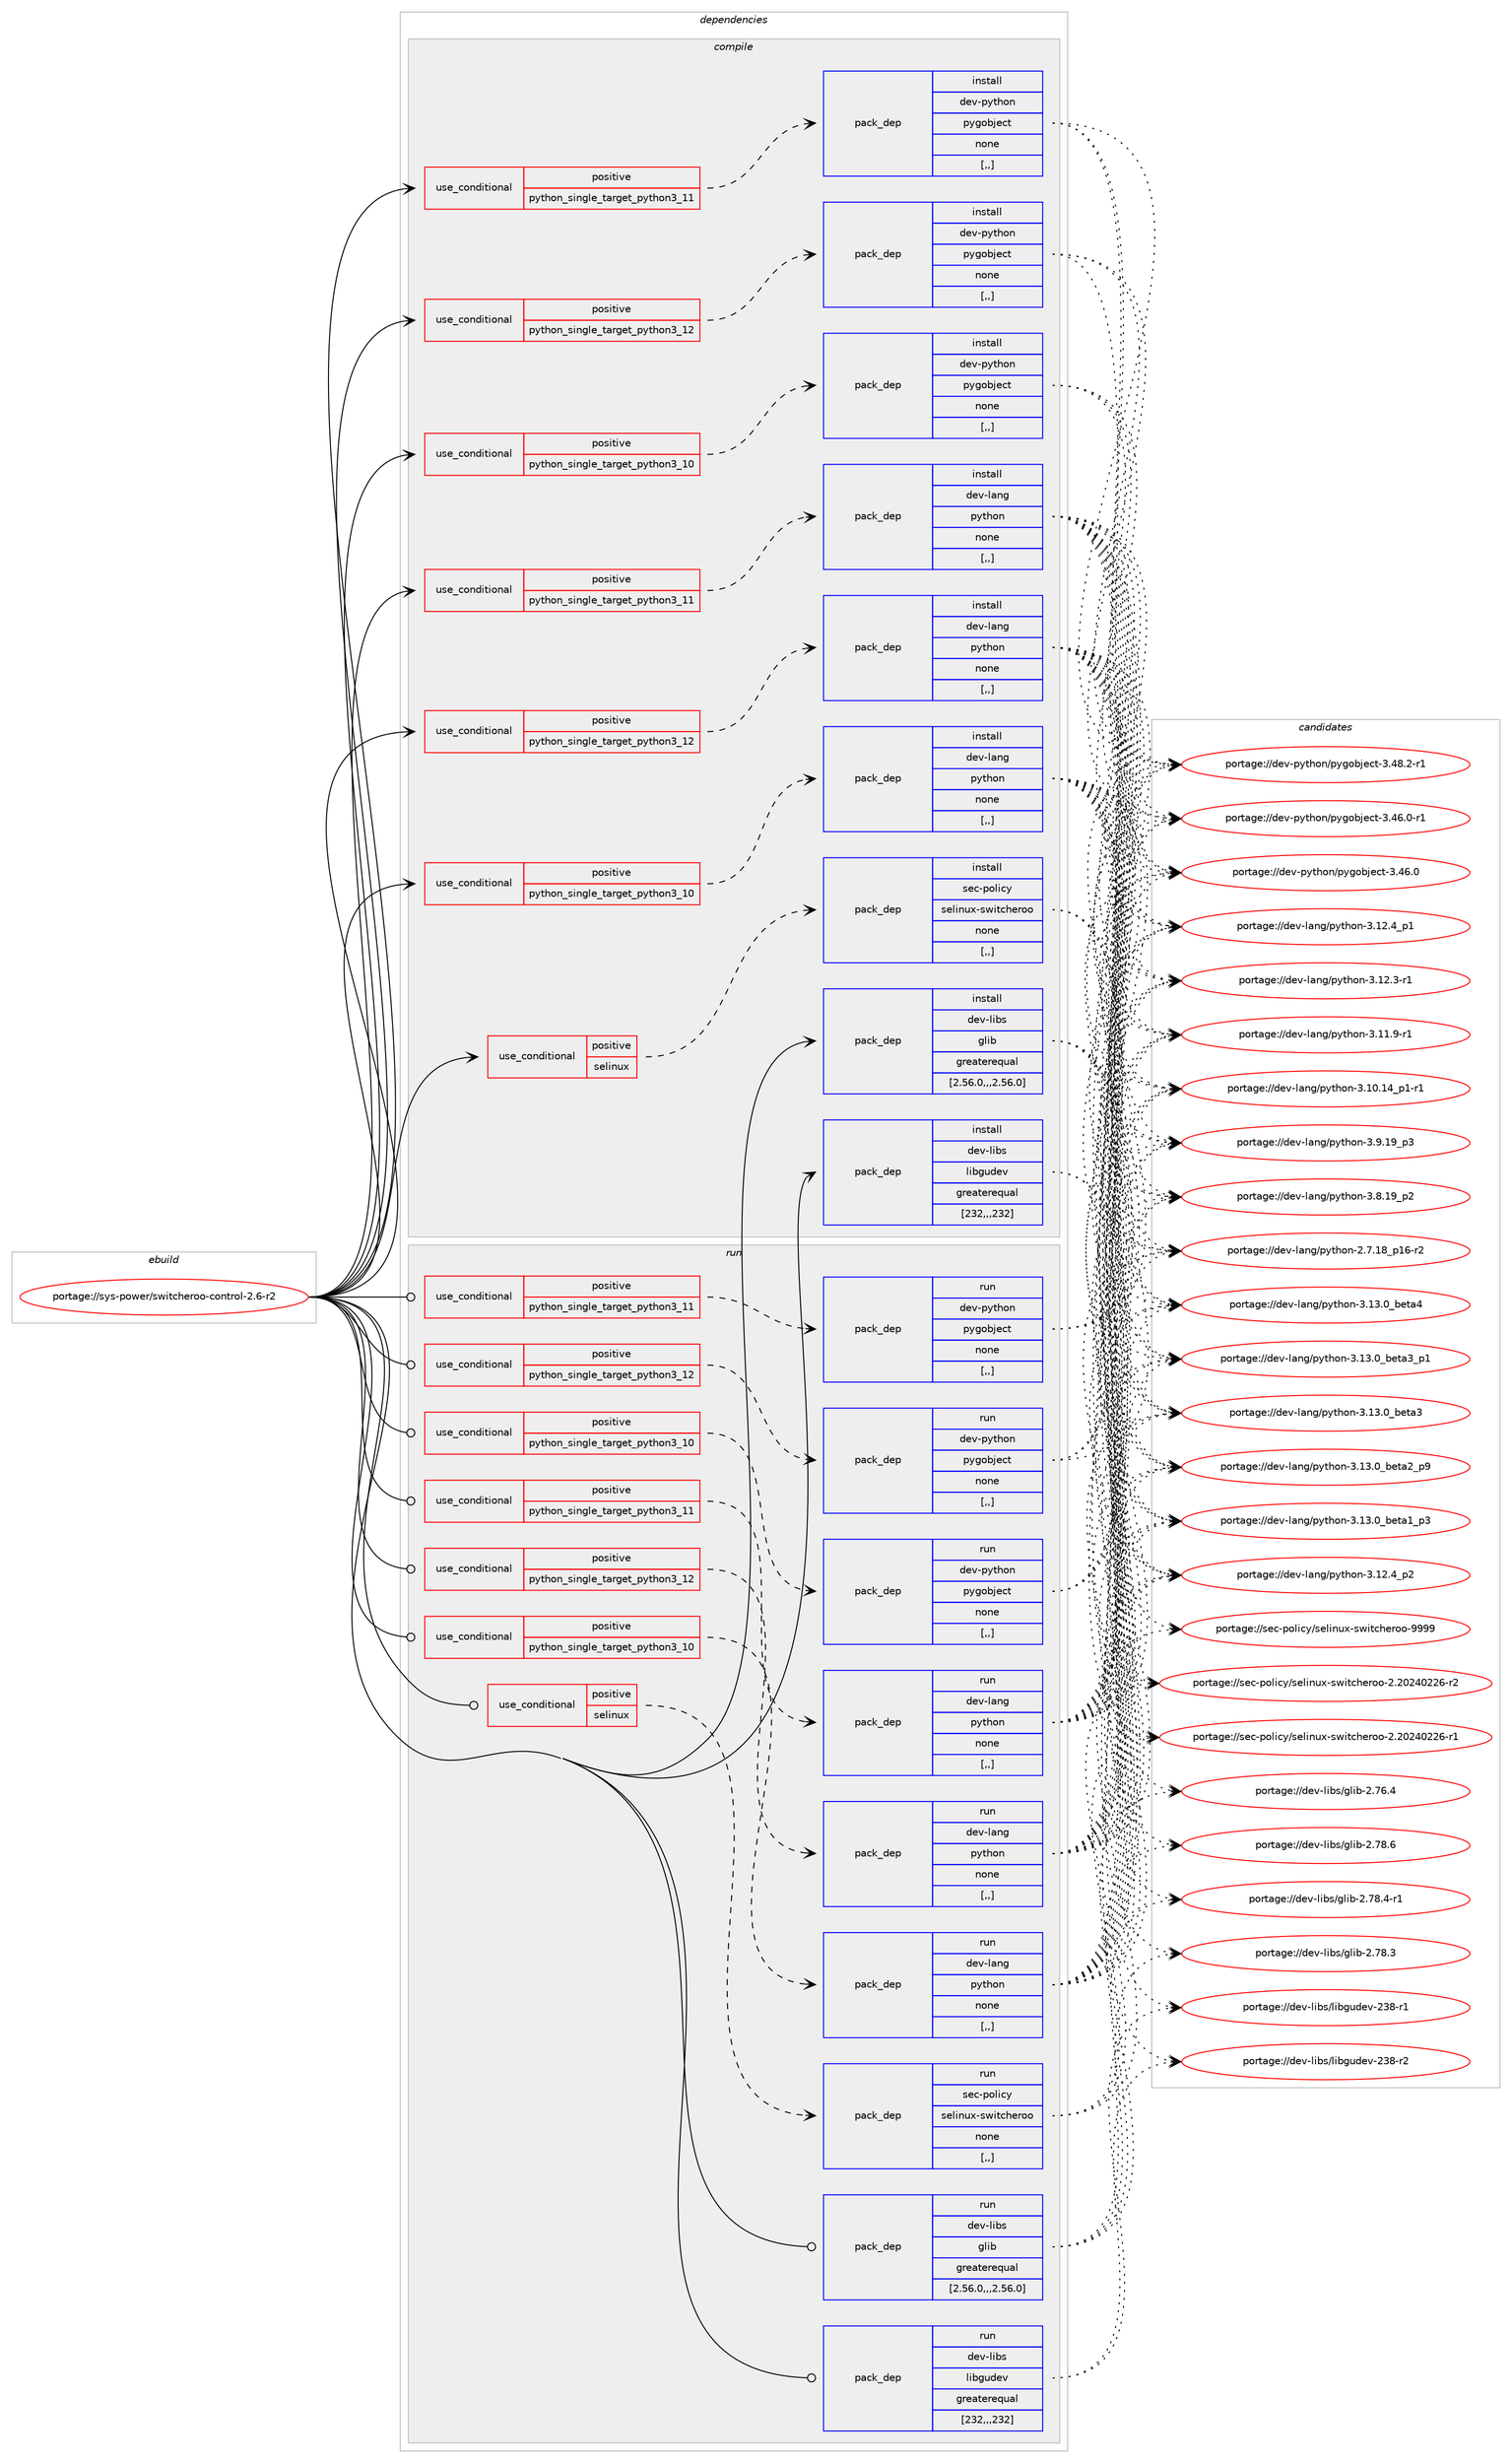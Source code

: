 digraph prolog {

# *************
# Graph options
# *************

newrank=true;
concentrate=true;
compound=true;
graph [rankdir=LR,fontname=Helvetica,fontsize=10,ranksep=1.5];#, ranksep=2.5, nodesep=0.2];
edge  [arrowhead=vee];
node  [fontname=Helvetica,fontsize=10];

# **********
# The ebuild
# **********

subgraph cluster_leftcol {
color=gray;
label=<<i>ebuild</i>>;
id [label="portage://sys-power/switcheroo-control-2.6-r2", color=red, width=4, href="../sys-power/switcheroo-control-2.6-r2.svg"];
}

# ****************
# The dependencies
# ****************

subgraph cluster_midcol {
color=gray;
label=<<i>dependencies</i>>;
subgraph cluster_compile {
fillcolor="#eeeeee";
style=filled;
label=<<i>compile</i>>;
subgraph cond118283 {
dependency442898 [label=<<TABLE BORDER="0" CELLBORDER="1" CELLSPACING="0" CELLPADDING="4"><TR><TD ROWSPAN="3" CELLPADDING="10">use_conditional</TD></TR><TR><TD>positive</TD></TR><TR><TD>python_single_target_python3_10</TD></TR></TABLE>>, shape=none, color=red];
subgraph pack321610 {
dependency442899 [label=<<TABLE BORDER="0" CELLBORDER="1" CELLSPACING="0" CELLPADDING="4" WIDTH="220"><TR><TD ROWSPAN="6" CELLPADDING="30">pack_dep</TD></TR><TR><TD WIDTH="110">install</TD></TR><TR><TD>dev-lang</TD></TR><TR><TD>python</TD></TR><TR><TD>none</TD></TR><TR><TD>[,,]</TD></TR></TABLE>>, shape=none, color=blue];
}
dependency442898:e -> dependency442899:w [weight=20,style="dashed",arrowhead="vee"];
}
id:e -> dependency442898:w [weight=20,style="solid",arrowhead="vee"];
subgraph cond118284 {
dependency442900 [label=<<TABLE BORDER="0" CELLBORDER="1" CELLSPACING="0" CELLPADDING="4"><TR><TD ROWSPAN="3" CELLPADDING="10">use_conditional</TD></TR><TR><TD>positive</TD></TR><TR><TD>python_single_target_python3_10</TD></TR></TABLE>>, shape=none, color=red];
subgraph pack321611 {
dependency442901 [label=<<TABLE BORDER="0" CELLBORDER="1" CELLSPACING="0" CELLPADDING="4" WIDTH="220"><TR><TD ROWSPAN="6" CELLPADDING="30">pack_dep</TD></TR><TR><TD WIDTH="110">install</TD></TR><TR><TD>dev-python</TD></TR><TR><TD>pygobject</TD></TR><TR><TD>none</TD></TR><TR><TD>[,,]</TD></TR></TABLE>>, shape=none, color=blue];
}
dependency442900:e -> dependency442901:w [weight=20,style="dashed",arrowhead="vee"];
}
id:e -> dependency442900:w [weight=20,style="solid",arrowhead="vee"];
subgraph cond118285 {
dependency442902 [label=<<TABLE BORDER="0" CELLBORDER="1" CELLSPACING="0" CELLPADDING="4"><TR><TD ROWSPAN="3" CELLPADDING="10">use_conditional</TD></TR><TR><TD>positive</TD></TR><TR><TD>python_single_target_python3_11</TD></TR></TABLE>>, shape=none, color=red];
subgraph pack321612 {
dependency442903 [label=<<TABLE BORDER="0" CELLBORDER="1" CELLSPACING="0" CELLPADDING="4" WIDTH="220"><TR><TD ROWSPAN="6" CELLPADDING="30">pack_dep</TD></TR><TR><TD WIDTH="110">install</TD></TR><TR><TD>dev-lang</TD></TR><TR><TD>python</TD></TR><TR><TD>none</TD></TR><TR><TD>[,,]</TD></TR></TABLE>>, shape=none, color=blue];
}
dependency442902:e -> dependency442903:w [weight=20,style="dashed",arrowhead="vee"];
}
id:e -> dependency442902:w [weight=20,style="solid",arrowhead="vee"];
subgraph cond118286 {
dependency442904 [label=<<TABLE BORDER="0" CELLBORDER="1" CELLSPACING="0" CELLPADDING="4"><TR><TD ROWSPAN="3" CELLPADDING="10">use_conditional</TD></TR><TR><TD>positive</TD></TR><TR><TD>python_single_target_python3_11</TD></TR></TABLE>>, shape=none, color=red];
subgraph pack321613 {
dependency442905 [label=<<TABLE BORDER="0" CELLBORDER="1" CELLSPACING="0" CELLPADDING="4" WIDTH="220"><TR><TD ROWSPAN="6" CELLPADDING="30">pack_dep</TD></TR><TR><TD WIDTH="110">install</TD></TR><TR><TD>dev-python</TD></TR><TR><TD>pygobject</TD></TR><TR><TD>none</TD></TR><TR><TD>[,,]</TD></TR></TABLE>>, shape=none, color=blue];
}
dependency442904:e -> dependency442905:w [weight=20,style="dashed",arrowhead="vee"];
}
id:e -> dependency442904:w [weight=20,style="solid",arrowhead="vee"];
subgraph cond118287 {
dependency442906 [label=<<TABLE BORDER="0" CELLBORDER="1" CELLSPACING="0" CELLPADDING="4"><TR><TD ROWSPAN="3" CELLPADDING="10">use_conditional</TD></TR><TR><TD>positive</TD></TR><TR><TD>python_single_target_python3_12</TD></TR></TABLE>>, shape=none, color=red];
subgraph pack321614 {
dependency442907 [label=<<TABLE BORDER="0" CELLBORDER="1" CELLSPACING="0" CELLPADDING="4" WIDTH="220"><TR><TD ROWSPAN="6" CELLPADDING="30">pack_dep</TD></TR><TR><TD WIDTH="110">install</TD></TR><TR><TD>dev-lang</TD></TR><TR><TD>python</TD></TR><TR><TD>none</TD></TR><TR><TD>[,,]</TD></TR></TABLE>>, shape=none, color=blue];
}
dependency442906:e -> dependency442907:w [weight=20,style="dashed",arrowhead="vee"];
}
id:e -> dependency442906:w [weight=20,style="solid",arrowhead="vee"];
subgraph cond118288 {
dependency442908 [label=<<TABLE BORDER="0" CELLBORDER="1" CELLSPACING="0" CELLPADDING="4"><TR><TD ROWSPAN="3" CELLPADDING="10">use_conditional</TD></TR><TR><TD>positive</TD></TR><TR><TD>python_single_target_python3_12</TD></TR></TABLE>>, shape=none, color=red];
subgraph pack321615 {
dependency442909 [label=<<TABLE BORDER="0" CELLBORDER="1" CELLSPACING="0" CELLPADDING="4" WIDTH="220"><TR><TD ROWSPAN="6" CELLPADDING="30">pack_dep</TD></TR><TR><TD WIDTH="110">install</TD></TR><TR><TD>dev-python</TD></TR><TR><TD>pygobject</TD></TR><TR><TD>none</TD></TR><TR><TD>[,,]</TD></TR></TABLE>>, shape=none, color=blue];
}
dependency442908:e -> dependency442909:w [weight=20,style="dashed",arrowhead="vee"];
}
id:e -> dependency442908:w [weight=20,style="solid",arrowhead="vee"];
subgraph cond118289 {
dependency442910 [label=<<TABLE BORDER="0" CELLBORDER="1" CELLSPACING="0" CELLPADDING="4"><TR><TD ROWSPAN="3" CELLPADDING="10">use_conditional</TD></TR><TR><TD>positive</TD></TR><TR><TD>selinux</TD></TR></TABLE>>, shape=none, color=red];
subgraph pack321616 {
dependency442911 [label=<<TABLE BORDER="0" CELLBORDER="1" CELLSPACING="0" CELLPADDING="4" WIDTH="220"><TR><TD ROWSPAN="6" CELLPADDING="30">pack_dep</TD></TR><TR><TD WIDTH="110">install</TD></TR><TR><TD>sec-policy</TD></TR><TR><TD>selinux-switcheroo</TD></TR><TR><TD>none</TD></TR><TR><TD>[,,]</TD></TR></TABLE>>, shape=none, color=blue];
}
dependency442910:e -> dependency442911:w [weight=20,style="dashed",arrowhead="vee"];
}
id:e -> dependency442910:w [weight=20,style="solid",arrowhead="vee"];
subgraph pack321617 {
dependency442912 [label=<<TABLE BORDER="0" CELLBORDER="1" CELLSPACING="0" CELLPADDING="4" WIDTH="220"><TR><TD ROWSPAN="6" CELLPADDING="30">pack_dep</TD></TR><TR><TD WIDTH="110">install</TD></TR><TR><TD>dev-libs</TD></TR><TR><TD>glib</TD></TR><TR><TD>greaterequal</TD></TR><TR><TD>[2.56.0,,,2.56.0]</TD></TR></TABLE>>, shape=none, color=blue];
}
id:e -> dependency442912:w [weight=20,style="solid",arrowhead="vee"];
subgraph pack321618 {
dependency442913 [label=<<TABLE BORDER="0" CELLBORDER="1" CELLSPACING="0" CELLPADDING="4" WIDTH="220"><TR><TD ROWSPAN="6" CELLPADDING="30">pack_dep</TD></TR><TR><TD WIDTH="110">install</TD></TR><TR><TD>dev-libs</TD></TR><TR><TD>libgudev</TD></TR><TR><TD>greaterequal</TD></TR><TR><TD>[232,,,232]</TD></TR></TABLE>>, shape=none, color=blue];
}
id:e -> dependency442913:w [weight=20,style="solid",arrowhead="vee"];
}
subgraph cluster_compileandrun {
fillcolor="#eeeeee";
style=filled;
label=<<i>compile and run</i>>;
}
subgraph cluster_run {
fillcolor="#eeeeee";
style=filled;
label=<<i>run</i>>;
subgraph cond118290 {
dependency442914 [label=<<TABLE BORDER="0" CELLBORDER="1" CELLSPACING="0" CELLPADDING="4"><TR><TD ROWSPAN="3" CELLPADDING="10">use_conditional</TD></TR><TR><TD>positive</TD></TR><TR><TD>python_single_target_python3_10</TD></TR></TABLE>>, shape=none, color=red];
subgraph pack321619 {
dependency442915 [label=<<TABLE BORDER="0" CELLBORDER="1" CELLSPACING="0" CELLPADDING="4" WIDTH="220"><TR><TD ROWSPAN="6" CELLPADDING="30">pack_dep</TD></TR><TR><TD WIDTH="110">run</TD></TR><TR><TD>dev-lang</TD></TR><TR><TD>python</TD></TR><TR><TD>none</TD></TR><TR><TD>[,,]</TD></TR></TABLE>>, shape=none, color=blue];
}
dependency442914:e -> dependency442915:w [weight=20,style="dashed",arrowhead="vee"];
}
id:e -> dependency442914:w [weight=20,style="solid",arrowhead="odot"];
subgraph cond118291 {
dependency442916 [label=<<TABLE BORDER="0" CELLBORDER="1" CELLSPACING="0" CELLPADDING="4"><TR><TD ROWSPAN="3" CELLPADDING="10">use_conditional</TD></TR><TR><TD>positive</TD></TR><TR><TD>python_single_target_python3_10</TD></TR></TABLE>>, shape=none, color=red];
subgraph pack321620 {
dependency442917 [label=<<TABLE BORDER="0" CELLBORDER="1" CELLSPACING="0" CELLPADDING="4" WIDTH="220"><TR><TD ROWSPAN="6" CELLPADDING="30">pack_dep</TD></TR><TR><TD WIDTH="110">run</TD></TR><TR><TD>dev-python</TD></TR><TR><TD>pygobject</TD></TR><TR><TD>none</TD></TR><TR><TD>[,,]</TD></TR></TABLE>>, shape=none, color=blue];
}
dependency442916:e -> dependency442917:w [weight=20,style="dashed",arrowhead="vee"];
}
id:e -> dependency442916:w [weight=20,style="solid",arrowhead="odot"];
subgraph cond118292 {
dependency442918 [label=<<TABLE BORDER="0" CELLBORDER="1" CELLSPACING="0" CELLPADDING="4"><TR><TD ROWSPAN="3" CELLPADDING="10">use_conditional</TD></TR><TR><TD>positive</TD></TR><TR><TD>python_single_target_python3_11</TD></TR></TABLE>>, shape=none, color=red];
subgraph pack321621 {
dependency442919 [label=<<TABLE BORDER="0" CELLBORDER="1" CELLSPACING="0" CELLPADDING="4" WIDTH="220"><TR><TD ROWSPAN="6" CELLPADDING="30">pack_dep</TD></TR><TR><TD WIDTH="110">run</TD></TR><TR><TD>dev-lang</TD></TR><TR><TD>python</TD></TR><TR><TD>none</TD></TR><TR><TD>[,,]</TD></TR></TABLE>>, shape=none, color=blue];
}
dependency442918:e -> dependency442919:w [weight=20,style="dashed",arrowhead="vee"];
}
id:e -> dependency442918:w [weight=20,style="solid",arrowhead="odot"];
subgraph cond118293 {
dependency442920 [label=<<TABLE BORDER="0" CELLBORDER="1" CELLSPACING="0" CELLPADDING="4"><TR><TD ROWSPAN="3" CELLPADDING="10">use_conditional</TD></TR><TR><TD>positive</TD></TR><TR><TD>python_single_target_python3_11</TD></TR></TABLE>>, shape=none, color=red];
subgraph pack321622 {
dependency442921 [label=<<TABLE BORDER="0" CELLBORDER="1" CELLSPACING="0" CELLPADDING="4" WIDTH="220"><TR><TD ROWSPAN="6" CELLPADDING="30">pack_dep</TD></TR><TR><TD WIDTH="110">run</TD></TR><TR><TD>dev-python</TD></TR><TR><TD>pygobject</TD></TR><TR><TD>none</TD></TR><TR><TD>[,,]</TD></TR></TABLE>>, shape=none, color=blue];
}
dependency442920:e -> dependency442921:w [weight=20,style="dashed",arrowhead="vee"];
}
id:e -> dependency442920:w [weight=20,style="solid",arrowhead="odot"];
subgraph cond118294 {
dependency442922 [label=<<TABLE BORDER="0" CELLBORDER="1" CELLSPACING="0" CELLPADDING="4"><TR><TD ROWSPAN="3" CELLPADDING="10">use_conditional</TD></TR><TR><TD>positive</TD></TR><TR><TD>python_single_target_python3_12</TD></TR></TABLE>>, shape=none, color=red];
subgraph pack321623 {
dependency442923 [label=<<TABLE BORDER="0" CELLBORDER="1" CELLSPACING="0" CELLPADDING="4" WIDTH="220"><TR><TD ROWSPAN="6" CELLPADDING="30">pack_dep</TD></TR><TR><TD WIDTH="110">run</TD></TR><TR><TD>dev-lang</TD></TR><TR><TD>python</TD></TR><TR><TD>none</TD></TR><TR><TD>[,,]</TD></TR></TABLE>>, shape=none, color=blue];
}
dependency442922:e -> dependency442923:w [weight=20,style="dashed",arrowhead="vee"];
}
id:e -> dependency442922:w [weight=20,style="solid",arrowhead="odot"];
subgraph cond118295 {
dependency442924 [label=<<TABLE BORDER="0" CELLBORDER="1" CELLSPACING="0" CELLPADDING="4"><TR><TD ROWSPAN="3" CELLPADDING="10">use_conditional</TD></TR><TR><TD>positive</TD></TR><TR><TD>python_single_target_python3_12</TD></TR></TABLE>>, shape=none, color=red];
subgraph pack321624 {
dependency442925 [label=<<TABLE BORDER="0" CELLBORDER="1" CELLSPACING="0" CELLPADDING="4" WIDTH="220"><TR><TD ROWSPAN="6" CELLPADDING="30">pack_dep</TD></TR><TR><TD WIDTH="110">run</TD></TR><TR><TD>dev-python</TD></TR><TR><TD>pygobject</TD></TR><TR><TD>none</TD></TR><TR><TD>[,,]</TD></TR></TABLE>>, shape=none, color=blue];
}
dependency442924:e -> dependency442925:w [weight=20,style="dashed",arrowhead="vee"];
}
id:e -> dependency442924:w [weight=20,style="solid",arrowhead="odot"];
subgraph cond118296 {
dependency442926 [label=<<TABLE BORDER="0" CELLBORDER="1" CELLSPACING="0" CELLPADDING="4"><TR><TD ROWSPAN="3" CELLPADDING="10">use_conditional</TD></TR><TR><TD>positive</TD></TR><TR><TD>selinux</TD></TR></TABLE>>, shape=none, color=red];
subgraph pack321625 {
dependency442927 [label=<<TABLE BORDER="0" CELLBORDER="1" CELLSPACING="0" CELLPADDING="4" WIDTH="220"><TR><TD ROWSPAN="6" CELLPADDING="30">pack_dep</TD></TR><TR><TD WIDTH="110">run</TD></TR><TR><TD>sec-policy</TD></TR><TR><TD>selinux-switcheroo</TD></TR><TR><TD>none</TD></TR><TR><TD>[,,]</TD></TR></TABLE>>, shape=none, color=blue];
}
dependency442926:e -> dependency442927:w [weight=20,style="dashed",arrowhead="vee"];
}
id:e -> dependency442926:w [weight=20,style="solid",arrowhead="odot"];
subgraph pack321626 {
dependency442928 [label=<<TABLE BORDER="0" CELLBORDER="1" CELLSPACING="0" CELLPADDING="4" WIDTH="220"><TR><TD ROWSPAN="6" CELLPADDING="30">pack_dep</TD></TR><TR><TD WIDTH="110">run</TD></TR><TR><TD>dev-libs</TD></TR><TR><TD>glib</TD></TR><TR><TD>greaterequal</TD></TR><TR><TD>[2.56.0,,,2.56.0]</TD></TR></TABLE>>, shape=none, color=blue];
}
id:e -> dependency442928:w [weight=20,style="solid",arrowhead="odot"];
subgraph pack321627 {
dependency442929 [label=<<TABLE BORDER="0" CELLBORDER="1" CELLSPACING="0" CELLPADDING="4" WIDTH="220"><TR><TD ROWSPAN="6" CELLPADDING="30">pack_dep</TD></TR><TR><TD WIDTH="110">run</TD></TR><TR><TD>dev-libs</TD></TR><TR><TD>libgudev</TD></TR><TR><TD>greaterequal</TD></TR><TR><TD>[232,,,232]</TD></TR></TABLE>>, shape=none, color=blue];
}
id:e -> dependency442929:w [weight=20,style="solid",arrowhead="odot"];
}
}

# **************
# The candidates
# **************

subgraph cluster_choices {
rank=same;
color=gray;
label=<<i>candidates</i>>;

subgraph choice321610 {
color=black;
nodesep=1;
choice1001011184510897110103471121211161041111104551464951464895981011169752 [label="portage://dev-lang/python-3.13.0_beta4", color=red, width=4,href="../dev-lang/python-3.13.0_beta4.svg"];
choice10010111845108971101034711212111610411111045514649514648959810111697519511249 [label="portage://dev-lang/python-3.13.0_beta3_p1", color=red, width=4,href="../dev-lang/python-3.13.0_beta3_p1.svg"];
choice1001011184510897110103471121211161041111104551464951464895981011169751 [label="portage://dev-lang/python-3.13.0_beta3", color=red, width=4,href="../dev-lang/python-3.13.0_beta3.svg"];
choice10010111845108971101034711212111610411111045514649514648959810111697509511257 [label="portage://dev-lang/python-3.13.0_beta2_p9", color=red, width=4,href="../dev-lang/python-3.13.0_beta2_p9.svg"];
choice10010111845108971101034711212111610411111045514649514648959810111697499511251 [label="portage://dev-lang/python-3.13.0_beta1_p3", color=red, width=4,href="../dev-lang/python-3.13.0_beta1_p3.svg"];
choice100101118451089711010347112121116104111110455146495046529511250 [label="portage://dev-lang/python-3.12.4_p2", color=red, width=4,href="../dev-lang/python-3.12.4_p2.svg"];
choice100101118451089711010347112121116104111110455146495046529511249 [label="portage://dev-lang/python-3.12.4_p1", color=red, width=4,href="../dev-lang/python-3.12.4_p1.svg"];
choice100101118451089711010347112121116104111110455146495046514511449 [label="portage://dev-lang/python-3.12.3-r1", color=red, width=4,href="../dev-lang/python-3.12.3-r1.svg"];
choice100101118451089711010347112121116104111110455146494946574511449 [label="portage://dev-lang/python-3.11.9-r1", color=red, width=4,href="../dev-lang/python-3.11.9-r1.svg"];
choice100101118451089711010347112121116104111110455146494846495295112494511449 [label="portage://dev-lang/python-3.10.14_p1-r1", color=red, width=4,href="../dev-lang/python-3.10.14_p1-r1.svg"];
choice100101118451089711010347112121116104111110455146574649579511251 [label="portage://dev-lang/python-3.9.19_p3", color=red, width=4,href="../dev-lang/python-3.9.19_p3.svg"];
choice100101118451089711010347112121116104111110455146564649579511250 [label="portage://dev-lang/python-3.8.19_p2", color=red, width=4,href="../dev-lang/python-3.8.19_p2.svg"];
choice100101118451089711010347112121116104111110455046554649569511249544511450 [label="portage://dev-lang/python-2.7.18_p16-r2", color=red, width=4,href="../dev-lang/python-2.7.18_p16-r2.svg"];
dependency442899:e -> choice1001011184510897110103471121211161041111104551464951464895981011169752:w [style=dotted,weight="100"];
dependency442899:e -> choice10010111845108971101034711212111610411111045514649514648959810111697519511249:w [style=dotted,weight="100"];
dependency442899:e -> choice1001011184510897110103471121211161041111104551464951464895981011169751:w [style=dotted,weight="100"];
dependency442899:e -> choice10010111845108971101034711212111610411111045514649514648959810111697509511257:w [style=dotted,weight="100"];
dependency442899:e -> choice10010111845108971101034711212111610411111045514649514648959810111697499511251:w [style=dotted,weight="100"];
dependency442899:e -> choice100101118451089711010347112121116104111110455146495046529511250:w [style=dotted,weight="100"];
dependency442899:e -> choice100101118451089711010347112121116104111110455146495046529511249:w [style=dotted,weight="100"];
dependency442899:e -> choice100101118451089711010347112121116104111110455146495046514511449:w [style=dotted,weight="100"];
dependency442899:e -> choice100101118451089711010347112121116104111110455146494946574511449:w [style=dotted,weight="100"];
dependency442899:e -> choice100101118451089711010347112121116104111110455146494846495295112494511449:w [style=dotted,weight="100"];
dependency442899:e -> choice100101118451089711010347112121116104111110455146574649579511251:w [style=dotted,weight="100"];
dependency442899:e -> choice100101118451089711010347112121116104111110455146564649579511250:w [style=dotted,weight="100"];
dependency442899:e -> choice100101118451089711010347112121116104111110455046554649569511249544511450:w [style=dotted,weight="100"];
}
subgraph choice321611 {
color=black;
nodesep=1;
choice10010111845112121116104111110471121211031119810610199116455146525646504511449 [label="portage://dev-python/pygobject-3.48.2-r1", color=red, width=4,href="../dev-python/pygobject-3.48.2-r1.svg"];
choice10010111845112121116104111110471121211031119810610199116455146525446484511449 [label="portage://dev-python/pygobject-3.46.0-r1", color=red, width=4,href="../dev-python/pygobject-3.46.0-r1.svg"];
choice1001011184511212111610411111047112121103111981061019911645514652544648 [label="portage://dev-python/pygobject-3.46.0", color=red, width=4,href="../dev-python/pygobject-3.46.0.svg"];
dependency442901:e -> choice10010111845112121116104111110471121211031119810610199116455146525646504511449:w [style=dotted,weight="100"];
dependency442901:e -> choice10010111845112121116104111110471121211031119810610199116455146525446484511449:w [style=dotted,weight="100"];
dependency442901:e -> choice1001011184511212111610411111047112121103111981061019911645514652544648:w [style=dotted,weight="100"];
}
subgraph choice321612 {
color=black;
nodesep=1;
choice1001011184510897110103471121211161041111104551464951464895981011169752 [label="portage://dev-lang/python-3.13.0_beta4", color=red, width=4,href="../dev-lang/python-3.13.0_beta4.svg"];
choice10010111845108971101034711212111610411111045514649514648959810111697519511249 [label="portage://dev-lang/python-3.13.0_beta3_p1", color=red, width=4,href="../dev-lang/python-3.13.0_beta3_p1.svg"];
choice1001011184510897110103471121211161041111104551464951464895981011169751 [label="portage://dev-lang/python-3.13.0_beta3", color=red, width=4,href="../dev-lang/python-3.13.0_beta3.svg"];
choice10010111845108971101034711212111610411111045514649514648959810111697509511257 [label="portage://dev-lang/python-3.13.0_beta2_p9", color=red, width=4,href="../dev-lang/python-3.13.0_beta2_p9.svg"];
choice10010111845108971101034711212111610411111045514649514648959810111697499511251 [label="portage://dev-lang/python-3.13.0_beta1_p3", color=red, width=4,href="../dev-lang/python-3.13.0_beta1_p3.svg"];
choice100101118451089711010347112121116104111110455146495046529511250 [label="portage://dev-lang/python-3.12.4_p2", color=red, width=4,href="../dev-lang/python-3.12.4_p2.svg"];
choice100101118451089711010347112121116104111110455146495046529511249 [label="portage://dev-lang/python-3.12.4_p1", color=red, width=4,href="../dev-lang/python-3.12.4_p1.svg"];
choice100101118451089711010347112121116104111110455146495046514511449 [label="portage://dev-lang/python-3.12.3-r1", color=red, width=4,href="../dev-lang/python-3.12.3-r1.svg"];
choice100101118451089711010347112121116104111110455146494946574511449 [label="portage://dev-lang/python-3.11.9-r1", color=red, width=4,href="../dev-lang/python-3.11.9-r1.svg"];
choice100101118451089711010347112121116104111110455146494846495295112494511449 [label="portage://dev-lang/python-3.10.14_p1-r1", color=red, width=4,href="../dev-lang/python-3.10.14_p1-r1.svg"];
choice100101118451089711010347112121116104111110455146574649579511251 [label="portage://dev-lang/python-3.9.19_p3", color=red, width=4,href="../dev-lang/python-3.9.19_p3.svg"];
choice100101118451089711010347112121116104111110455146564649579511250 [label="portage://dev-lang/python-3.8.19_p2", color=red, width=4,href="../dev-lang/python-3.8.19_p2.svg"];
choice100101118451089711010347112121116104111110455046554649569511249544511450 [label="portage://dev-lang/python-2.7.18_p16-r2", color=red, width=4,href="../dev-lang/python-2.7.18_p16-r2.svg"];
dependency442903:e -> choice1001011184510897110103471121211161041111104551464951464895981011169752:w [style=dotted,weight="100"];
dependency442903:e -> choice10010111845108971101034711212111610411111045514649514648959810111697519511249:w [style=dotted,weight="100"];
dependency442903:e -> choice1001011184510897110103471121211161041111104551464951464895981011169751:w [style=dotted,weight="100"];
dependency442903:e -> choice10010111845108971101034711212111610411111045514649514648959810111697509511257:w [style=dotted,weight="100"];
dependency442903:e -> choice10010111845108971101034711212111610411111045514649514648959810111697499511251:w [style=dotted,weight="100"];
dependency442903:e -> choice100101118451089711010347112121116104111110455146495046529511250:w [style=dotted,weight="100"];
dependency442903:e -> choice100101118451089711010347112121116104111110455146495046529511249:w [style=dotted,weight="100"];
dependency442903:e -> choice100101118451089711010347112121116104111110455146495046514511449:w [style=dotted,weight="100"];
dependency442903:e -> choice100101118451089711010347112121116104111110455146494946574511449:w [style=dotted,weight="100"];
dependency442903:e -> choice100101118451089711010347112121116104111110455146494846495295112494511449:w [style=dotted,weight="100"];
dependency442903:e -> choice100101118451089711010347112121116104111110455146574649579511251:w [style=dotted,weight="100"];
dependency442903:e -> choice100101118451089711010347112121116104111110455146564649579511250:w [style=dotted,weight="100"];
dependency442903:e -> choice100101118451089711010347112121116104111110455046554649569511249544511450:w [style=dotted,weight="100"];
}
subgraph choice321613 {
color=black;
nodesep=1;
choice10010111845112121116104111110471121211031119810610199116455146525646504511449 [label="portage://dev-python/pygobject-3.48.2-r1", color=red, width=4,href="../dev-python/pygobject-3.48.2-r1.svg"];
choice10010111845112121116104111110471121211031119810610199116455146525446484511449 [label="portage://dev-python/pygobject-3.46.0-r1", color=red, width=4,href="../dev-python/pygobject-3.46.0-r1.svg"];
choice1001011184511212111610411111047112121103111981061019911645514652544648 [label="portage://dev-python/pygobject-3.46.0", color=red, width=4,href="../dev-python/pygobject-3.46.0.svg"];
dependency442905:e -> choice10010111845112121116104111110471121211031119810610199116455146525646504511449:w [style=dotted,weight="100"];
dependency442905:e -> choice10010111845112121116104111110471121211031119810610199116455146525446484511449:w [style=dotted,weight="100"];
dependency442905:e -> choice1001011184511212111610411111047112121103111981061019911645514652544648:w [style=dotted,weight="100"];
}
subgraph choice321614 {
color=black;
nodesep=1;
choice1001011184510897110103471121211161041111104551464951464895981011169752 [label="portage://dev-lang/python-3.13.0_beta4", color=red, width=4,href="../dev-lang/python-3.13.0_beta4.svg"];
choice10010111845108971101034711212111610411111045514649514648959810111697519511249 [label="portage://dev-lang/python-3.13.0_beta3_p1", color=red, width=4,href="../dev-lang/python-3.13.0_beta3_p1.svg"];
choice1001011184510897110103471121211161041111104551464951464895981011169751 [label="portage://dev-lang/python-3.13.0_beta3", color=red, width=4,href="../dev-lang/python-3.13.0_beta3.svg"];
choice10010111845108971101034711212111610411111045514649514648959810111697509511257 [label="portage://dev-lang/python-3.13.0_beta2_p9", color=red, width=4,href="../dev-lang/python-3.13.0_beta2_p9.svg"];
choice10010111845108971101034711212111610411111045514649514648959810111697499511251 [label="portage://dev-lang/python-3.13.0_beta1_p3", color=red, width=4,href="../dev-lang/python-3.13.0_beta1_p3.svg"];
choice100101118451089711010347112121116104111110455146495046529511250 [label="portage://dev-lang/python-3.12.4_p2", color=red, width=4,href="../dev-lang/python-3.12.4_p2.svg"];
choice100101118451089711010347112121116104111110455146495046529511249 [label="portage://dev-lang/python-3.12.4_p1", color=red, width=4,href="../dev-lang/python-3.12.4_p1.svg"];
choice100101118451089711010347112121116104111110455146495046514511449 [label="portage://dev-lang/python-3.12.3-r1", color=red, width=4,href="../dev-lang/python-3.12.3-r1.svg"];
choice100101118451089711010347112121116104111110455146494946574511449 [label="portage://dev-lang/python-3.11.9-r1", color=red, width=4,href="../dev-lang/python-3.11.9-r1.svg"];
choice100101118451089711010347112121116104111110455146494846495295112494511449 [label="portage://dev-lang/python-3.10.14_p1-r1", color=red, width=4,href="../dev-lang/python-3.10.14_p1-r1.svg"];
choice100101118451089711010347112121116104111110455146574649579511251 [label="portage://dev-lang/python-3.9.19_p3", color=red, width=4,href="../dev-lang/python-3.9.19_p3.svg"];
choice100101118451089711010347112121116104111110455146564649579511250 [label="portage://dev-lang/python-3.8.19_p2", color=red, width=4,href="../dev-lang/python-3.8.19_p2.svg"];
choice100101118451089711010347112121116104111110455046554649569511249544511450 [label="portage://dev-lang/python-2.7.18_p16-r2", color=red, width=4,href="../dev-lang/python-2.7.18_p16-r2.svg"];
dependency442907:e -> choice1001011184510897110103471121211161041111104551464951464895981011169752:w [style=dotted,weight="100"];
dependency442907:e -> choice10010111845108971101034711212111610411111045514649514648959810111697519511249:w [style=dotted,weight="100"];
dependency442907:e -> choice1001011184510897110103471121211161041111104551464951464895981011169751:w [style=dotted,weight="100"];
dependency442907:e -> choice10010111845108971101034711212111610411111045514649514648959810111697509511257:w [style=dotted,weight="100"];
dependency442907:e -> choice10010111845108971101034711212111610411111045514649514648959810111697499511251:w [style=dotted,weight="100"];
dependency442907:e -> choice100101118451089711010347112121116104111110455146495046529511250:w [style=dotted,weight="100"];
dependency442907:e -> choice100101118451089711010347112121116104111110455146495046529511249:w [style=dotted,weight="100"];
dependency442907:e -> choice100101118451089711010347112121116104111110455146495046514511449:w [style=dotted,weight="100"];
dependency442907:e -> choice100101118451089711010347112121116104111110455146494946574511449:w [style=dotted,weight="100"];
dependency442907:e -> choice100101118451089711010347112121116104111110455146494846495295112494511449:w [style=dotted,weight="100"];
dependency442907:e -> choice100101118451089711010347112121116104111110455146574649579511251:w [style=dotted,weight="100"];
dependency442907:e -> choice100101118451089711010347112121116104111110455146564649579511250:w [style=dotted,weight="100"];
dependency442907:e -> choice100101118451089711010347112121116104111110455046554649569511249544511450:w [style=dotted,weight="100"];
}
subgraph choice321615 {
color=black;
nodesep=1;
choice10010111845112121116104111110471121211031119810610199116455146525646504511449 [label="portage://dev-python/pygobject-3.48.2-r1", color=red, width=4,href="../dev-python/pygobject-3.48.2-r1.svg"];
choice10010111845112121116104111110471121211031119810610199116455146525446484511449 [label="portage://dev-python/pygobject-3.46.0-r1", color=red, width=4,href="../dev-python/pygobject-3.46.0-r1.svg"];
choice1001011184511212111610411111047112121103111981061019911645514652544648 [label="portage://dev-python/pygobject-3.46.0", color=red, width=4,href="../dev-python/pygobject-3.46.0.svg"];
dependency442909:e -> choice10010111845112121116104111110471121211031119810610199116455146525646504511449:w [style=dotted,weight="100"];
dependency442909:e -> choice10010111845112121116104111110471121211031119810610199116455146525446484511449:w [style=dotted,weight="100"];
dependency442909:e -> choice1001011184511212111610411111047112121103111981061019911645514652544648:w [style=dotted,weight="100"];
}
subgraph choice321616 {
color=black;
nodesep=1;
choice1151019945112111108105991214711510110810511011712045115119105116991041011141111114557575757 [label="portage://sec-policy/selinux-switcheroo-9999", color=red, width=4,href="../sec-policy/selinux-switcheroo-9999.svg"];
choice11510199451121111081059912147115101108105110117120451151191051169910410111411111145504650485052485050544511450 [label="portage://sec-policy/selinux-switcheroo-2.20240226-r2", color=red, width=4,href="../sec-policy/selinux-switcheroo-2.20240226-r2.svg"];
choice11510199451121111081059912147115101108105110117120451151191051169910410111411111145504650485052485050544511449 [label="portage://sec-policy/selinux-switcheroo-2.20240226-r1", color=red, width=4,href="../sec-policy/selinux-switcheroo-2.20240226-r1.svg"];
dependency442911:e -> choice1151019945112111108105991214711510110810511011712045115119105116991041011141111114557575757:w [style=dotted,weight="100"];
dependency442911:e -> choice11510199451121111081059912147115101108105110117120451151191051169910410111411111145504650485052485050544511450:w [style=dotted,weight="100"];
dependency442911:e -> choice11510199451121111081059912147115101108105110117120451151191051169910410111411111145504650485052485050544511449:w [style=dotted,weight="100"];
}
subgraph choice321617 {
color=black;
nodesep=1;
choice1001011184510810598115471031081059845504655564654 [label="portage://dev-libs/glib-2.78.6", color=red, width=4,href="../dev-libs/glib-2.78.6.svg"];
choice10010111845108105981154710310810598455046555646524511449 [label="portage://dev-libs/glib-2.78.4-r1", color=red, width=4,href="../dev-libs/glib-2.78.4-r1.svg"];
choice1001011184510810598115471031081059845504655564651 [label="portage://dev-libs/glib-2.78.3", color=red, width=4,href="../dev-libs/glib-2.78.3.svg"];
choice1001011184510810598115471031081059845504655544652 [label="portage://dev-libs/glib-2.76.4", color=red, width=4,href="../dev-libs/glib-2.76.4.svg"];
dependency442912:e -> choice1001011184510810598115471031081059845504655564654:w [style=dotted,weight="100"];
dependency442912:e -> choice10010111845108105981154710310810598455046555646524511449:w [style=dotted,weight="100"];
dependency442912:e -> choice1001011184510810598115471031081059845504655564651:w [style=dotted,weight="100"];
dependency442912:e -> choice1001011184510810598115471031081059845504655544652:w [style=dotted,weight="100"];
}
subgraph choice321618 {
color=black;
nodesep=1;
choice10010111845108105981154710810598103117100101118455051564511450 [label="portage://dev-libs/libgudev-238-r2", color=red, width=4,href="../dev-libs/libgudev-238-r2.svg"];
choice10010111845108105981154710810598103117100101118455051564511449 [label="portage://dev-libs/libgudev-238-r1", color=red, width=4,href="../dev-libs/libgudev-238-r1.svg"];
dependency442913:e -> choice10010111845108105981154710810598103117100101118455051564511450:w [style=dotted,weight="100"];
dependency442913:e -> choice10010111845108105981154710810598103117100101118455051564511449:w [style=dotted,weight="100"];
}
subgraph choice321619 {
color=black;
nodesep=1;
choice1001011184510897110103471121211161041111104551464951464895981011169752 [label="portage://dev-lang/python-3.13.0_beta4", color=red, width=4,href="../dev-lang/python-3.13.0_beta4.svg"];
choice10010111845108971101034711212111610411111045514649514648959810111697519511249 [label="portage://dev-lang/python-3.13.0_beta3_p1", color=red, width=4,href="../dev-lang/python-3.13.0_beta3_p1.svg"];
choice1001011184510897110103471121211161041111104551464951464895981011169751 [label="portage://dev-lang/python-3.13.0_beta3", color=red, width=4,href="../dev-lang/python-3.13.0_beta3.svg"];
choice10010111845108971101034711212111610411111045514649514648959810111697509511257 [label="portage://dev-lang/python-3.13.0_beta2_p9", color=red, width=4,href="../dev-lang/python-3.13.0_beta2_p9.svg"];
choice10010111845108971101034711212111610411111045514649514648959810111697499511251 [label="portage://dev-lang/python-3.13.0_beta1_p3", color=red, width=4,href="../dev-lang/python-3.13.0_beta1_p3.svg"];
choice100101118451089711010347112121116104111110455146495046529511250 [label="portage://dev-lang/python-3.12.4_p2", color=red, width=4,href="../dev-lang/python-3.12.4_p2.svg"];
choice100101118451089711010347112121116104111110455146495046529511249 [label="portage://dev-lang/python-3.12.4_p1", color=red, width=4,href="../dev-lang/python-3.12.4_p1.svg"];
choice100101118451089711010347112121116104111110455146495046514511449 [label="portage://dev-lang/python-3.12.3-r1", color=red, width=4,href="../dev-lang/python-3.12.3-r1.svg"];
choice100101118451089711010347112121116104111110455146494946574511449 [label="portage://dev-lang/python-3.11.9-r1", color=red, width=4,href="../dev-lang/python-3.11.9-r1.svg"];
choice100101118451089711010347112121116104111110455146494846495295112494511449 [label="portage://dev-lang/python-3.10.14_p1-r1", color=red, width=4,href="../dev-lang/python-3.10.14_p1-r1.svg"];
choice100101118451089711010347112121116104111110455146574649579511251 [label="portage://dev-lang/python-3.9.19_p3", color=red, width=4,href="../dev-lang/python-3.9.19_p3.svg"];
choice100101118451089711010347112121116104111110455146564649579511250 [label="portage://dev-lang/python-3.8.19_p2", color=red, width=4,href="../dev-lang/python-3.8.19_p2.svg"];
choice100101118451089711010347112121116104111110455046554649569511249544511450 [label="portage://dev-lang/python-2.7.18_p16-r2", color=red, width=4,href="../dev-lang/python-2.7.18_p16-r2.svg"];
dependency442915:e -> choice1001011184510897110103471121211161041111104551464951464895981011169752:w [style=dotted,weight="100"];
dependency442915:e -> choice10010111845108971101034711212111610411111045514649514648959810111697519511249:w [style=dotted,weight="100"];
dependency442915:e -> choice1001011184510897110103471121211161041111104551464951464895981011169751:w [style=dotted,weight="100"];
dependency442915:e -> choice10010111845108971101034711212111610411111045514649514648959810111697509511257:w [style=dotted,weight="100"];
dependency442915:e -> choice10010111845108971101034711212111610411111045514649514648959810111697499511251:w [style=dotted,weight="100"];
dependency442915:e -> choice100101118451089711010347112121116104111110455146495046529511250:w [style=dotted,weight="100"];
dependency442915:e -> choice100101118451089711010347112121116104111110455146495046529511249:w [style=dotted,weight="100"];
dependency442915:e -> choice100101118451089711010347112121116104111110455146495046514511449:w [style=dotted,weight="100"];
dependency442915:e -> choice100101118451089711010347112121116104111110455146494946574511449:w [style=dotted,weight="100"];
dependency442915:e -> choice100101118451089711010347112121116104111110455146494846495295112494511449:w [style=dotted,weight="100"];
dependency442915:e -> choice100101118451089711010347112121116104111110455146574649579511251:w [style=dotted,weight="100"];
dependency442915:e -> choice100101118451089711010347112121116104111110455146564649579511250:w [style=dotted,weight="100"];
dependency442915:e -> choice100101118451089711010347112121116104111110455046554649569511249544511450:w [style=dotted,weight="100"];
}
subgraph choice321620 {
color=black;
nodesep=1;
choice10010111845112121116104111110471121211031119810610199116455146525646504511449 [label="portage://dev-python/pygobject-3.48.2-r1", color=red, width=4,href="../dev-python/pygobject-3.48.2-r1.svg"];
choice10010111845112121116104111110471121211031119810610199116455146525446484511449 [label="portage://dev-python/pygobject-3.46.0-r1", color=red, width=4,href="../dev-python/pygobject-3.46.0-r1.svg"];
choice1001011184511212111610411111047112121103111981061019911645514652544648 [label="portage://dev-python/pygobject-3.46.0", color=red, width=4,href="../dev-python/pygobject-3.46.0.svg"];
dependency442917:e -> choice10010111845112121116104111110471121211031119810610199116455146525646504511449:w [style=dotted,weight="100"];
dependency442917:e -> choice10010111845112121116104111110471121211031119810610199116455146525446484511449:w [style=dotted,weight="100"];
dependency442917:e -> choice1001011184511212111610411111047112121103111981061019911645514652544648:w [style=dotted,weight="100"];
}
subgraph choice321621 {
color=black;
nodesep=1;
choice1001011184510897110103471121211161041111104551464951464895981011169752 [label="portage://dev-lang/python-3.13.0_beta4", color=red, width=4,href="../dev-lang/python-3.13.0_beta4.svg"];
choice10010111845108971101034711212111610411111045514649514648959810111697519511249 [label="portage://dev-lang/python-3.13.0_beta3_p1", color=red, width=4,href="../dev-lang/python-3.13.0_beta3_p1.svg"];
choice1001011184510897110103471121211161041111104551464951464895981011169751 [label="portage://dev-lang/python-3.13.0_beta3", color=red, width=4,href="../dev-lang/python-3.13.0_beta3.svg"];
choice10010111845108971101034711212111610411111045514649514648959810111697509511257 [label="portage://dev-lang/python-3.13.0_beta2_p9", color=red, width=4,href="../dev-lang/python-3.13.0_beta2_p9.svg"];
choice10010111845108971101034711212111610411111045514649514648959810111697499511251 [label="portage://dev-lang/python-3.13.0_beta1_p3", color=red, width=4,href="../dev-lang/python-3.13.0_beta1_p3.svg"];
choice100101118451089711010347112121116104111110455146495046529511250 [label="portage://dev-lang/python-3.12.4_p2", color=red, width=4,href="../dev-lang/python-3.12.4_p2.svg"];
choice100101118451089711010347112121116104111110455146495046529511249 [label="portage://dev-lang/python-3.12.4_p1", color=red, width=4,href="../dev-lang/python-3.12.4_p1.svg"];
choice100101118451089711010347112121116104111110455146495046514511449 [label="portage://dev-lang/python-3.12.3-r1", color=red, width=4,href="../dev-lang/python-3.12.3-r1.svg"];
choice100101118451089711010347112121116104111110455146494946574511449 [label="portage://dev-lang/python-3.11.9-r1", color=red, width=4,href="../dev-lang/python-3.11.9-r1.svg"];
choice100101118451089711010347112121116104111110455146494846495295112494511449 [label="portage://dev-lang/python-3.10.14_p1-r1", color=red, width=4,href="../dev-lang/python-3.10.14_p1-r1.svg"];
choice100101118451089711010347112121116104111110455146574649579511251 [label="portage://dev-lang/python-3.9.19_p3", color=red, width=4,href="../dev-lang/python-3.9.19_p3.svg"];
choice100101118451089711010347112121116104111110455146564649579511250 [label="portage://dev-lang/python-3.8.19_p2", color=red, width=4,href="../dev-lang/python-3.8.19_p2.svg"];
choice100101118451089711010347112121116104111110455046554649569511249544511450 [label="portage://dev-lang/python-2.7.18_p16-r2", color=red, width=4,href="../dev-lang/python-2.7.18_p16-r2.svg"];
dependency442919:e -> choice1001011184510897110103471121211161041111104551464951464895981011169752:w [style=dotted,weight="100"];
dependency442919:e -> choice10010111845108971101034711212111610411111045514649514648959810111697519511249:w [style=dotted,weight="100"];
dependency442919:e -> choice1001011184510897110103471121211161041111104551464951464895981011169751:w [style=dotted,weight="100"];
dependency442919:e -> choice10010111845108971101034711212111610411111045514649514648959810111697509511257:w [style=dotted,weight="100"];
dependency442919:e -> choice10010111845108971101034711212111610411111045514649514648959810111697499511251:w [style=dotted,weight="100"];
dependency442919:e -> choice100101118451089711010347112121116104111110455146495046529511250:w [style=dotted,weight="100"];
dependency442919:e -> choice100101118451089711010347112121116104111110455146495046529511249:w [style=dotted,weight="100"];
dependency442919:e -> choice100101118451089711010347112121116104111110455146495046514511449:w [style=dotted,weight="100"];
dependency442919:e -> choice100101118451089711010347112121116104111110455146494946574511449:w [style=dotted,weight="100"];
dependency442919:e -> choice100101118451089711010347112121116104111110455146494846495295112494511449:w [style=dotted,weight="100"];
dependency442919:e -> choice100101118451089711010347112121116104111110455146574649579511251:w [style=dotted,weight="100"];
dependency442919:e -> choice100101118451089711010347112121116104111110455146564649579511250:w [style=dotted,weight="100"];
dependency442919:e -> choice100101118451089711010347112121116104111110455046554649569511249544511450:w [style=dotted,weight="100"];
}
subgraph choice321622 {
color=black;
nodesep=1;
choice10010111845112121116104111110471121211031119810610199116455146525646504511449 [label="portage://dev-python/pygobject-3.48.2-r1", color=red, width=4,href="../dev-python/pygobject-3.48.2-r1.svg"];
choice10010111845112121116104111110471121211031119810610199116455146525446484511449 [label="portage://dev-python/pygobject-3.46.0-r1", color=red, width=4,href="../dev-python/pygobject-3.46.0-r1.svg"];
choice1001011184511212111610411111047112121103111981061019911645514652544648 [label="portage://dev-python/pygobject-3.46.0", color=red, width=4,href="../dev-python/pygobject-3.46.0.svg"];
dependency442921:e -> choice10010111845112121116104111110471121211031119810610199116455146525646504511449:w [style=dotted,weight="100"];
dependency442921:e -> choice10010111845112121116104111110471121211031119810610199116455146525446484511449:w [style=dotted,weight="100"];
dependency442921:e -> choice1001011184511212111610411111047112121103111981061019911645514652544648:w [style=dotted,weight="100"];
}
subgraph choice321623 {
color=black;
nodesep=1;
choice1001011184510897110103471121211161041111104551464951464895981011169752 [label="portage://dev-lang/python-3.13.0_beta4", color=red, width=4,href="../dev-lang/python-3.13.0_beta4.svg"];
choice10010111845108971101034711212111610411111045514649514648959810111697519511249 [label="portage://dev-lang/python-3.13.0_beta3_p1", color=red, width=4,href="../dev-lang/python-3.13.0_beta3_p1.svg"];
choice1001011184510897110103471121211161041111104551464951464895981011169751 [label="portage://dev-lang/python-3.13.0_beta3", color=red, width=4,href="../dev-lang/python-3.13.0_beta3.svg"];
choice10010111845108971101034711212111610411111045514649514648959810111697509511257 [label="portage://dev-lang/python-3.13.0_beta2_p9", color=red, width=4,href="../dev-lang/python-3.13.0_beta2_p9.svg"];
choice10010111845108971101034711212111610411111045514649514648959810111697499511251 [label="portage://dev-lang/python-3.13.0_beta1_p3", color=red, width=4,href="../dev-lang/python-3.13.0_beta1_p3.svg"];
choice100101118451089711010347112121116104111110455146495046529511250 [label="portage://dev-lang/python-3.12.4_p2", color=red, width=4,href="../dev-lang/python-3.12.4_p2.svg"];
choice100101118451089711010347112121116104111110455146495046529511249 [label="portage://dev-lang/python-3.12.4_p1", color=red, width=4,href="../dev-lang/python-3.12.4_p1.svg"];
choice100101118451089711010347112121116104111110455146495046514511449 [label="portage://dev-lang/python-3.12.3-r1", color=red, width=4,href="../dev-lang/python-3.12.3-r1.svg"];
choice100101118451089711010347112121116104111110455146494946574511449 [label="portage://dev-lang/python-3.11.9-r1", color=red, width=4,href="../dev-lang/python-3.11.9-r1.svg"];
choice100101118451089711010347112121116104111110455146494846495295112494511449 [label="portage://dev-lang/python-3.10.14_p1-r1", color=red, width=4,href="../dev-lang/python-3.10.14_p1-r1.svg"];
choice100101118451089711010347112121116104111110455146574649579511251 [label="portage://dev-lang/python-3.9.19_p3", color=red, width=4,href="../dev-lang/python-3.9.19_p3.svg"];
choice100101118451089711010347112121116104111110455146564649579511250 [label="portage://dev-lang/python-3.8.19_p2", color=red, width=4,href="../dev-lang/python-3.8.19_p2.svg"];
choice100101118451089711010347112121116104111110455046554649569511249544511450 [label="portage://dev-lang/python-2.7.18_p16-r2", color=red, width=4,href="../dev-lang/python-2.7.18_p16-r2.svg"];
dependency442923:e -> choice1001011184510897110103471121211161041111104551464951464895981011169752:w [style=dotted,weight="100"];
dependency442923:e -> choice10010111845108971101034711212111610411111045514649514648959810111697519511249:w [style=dotted,weight="100"];
dependency442923:e -> choice1001011184510897110103471121211161041111104551464951464895981011169751:w [style=dotted,weight="100"];
dependency442923:e -> choice10010111845108971101034711212111610411111045514649514648959810111697509511257:w [style=dotted,weight="100"];
dependency442923:e -> choice10010111845108971101034711212111610411111045514649514648959810111697499511251:w [style=dotted,weight="100"];
dependency442923:e -> choice100101118451089711010347112121116104111110455146495046529511250:w [style=dotted,weight="100"];
dependency442923:e -> choice100101118451089711010347112121116104111110455146495046529511249:w [style=dotted,weight="100"];
dependency442923:e -> choice100101118451089711010347112121116104111110455146495046514511449:w [style=dotted,weight="100"];
dependency442923:e -> choice100101118451089711010347112121116104111110455146494946574511449:w [style=dotted,weight="100"];
dependency442923:e -> choice100101118451089711010347112121116104111110455146494846495295112494511449:w [style=dotted,weight="100"];
dependency442923:e -> choice100101118451089711010347112121116104111110455146574649579511251:w [style=dotted,weight="100"];
dependency442923:e -> choice100101118451089711010347112121116104111110455146564649579511250:w [style=dotted,weight="100"];
dependency442923:e -> choice100101118451089711010347112121116104111110455046554649569511249544511450:w [style=dotted,weight="100"];
}
subgraph choice321624 {
color=black;
nodesep=1;
choice10010111845112121116104111110471121211031119810610199116455146525646504511449 [label="portage://dev-python/pygobject-3.48.2-r1", color=red, width=4,href="../dev-python/pygobject-3.48.2-r1.svg"];
choice10010111845112121116104111110471121211031119810610199116455146525446484511449 [label="portage://dev-python/pygobject-3.46.0-r1", color=red, width=4,href="../dev-python/pygobject-3.46.0-r1.svg"];
choice1001011184511212111610411111047112121103111981061019911645514652544648 [label="portage://dev-python/pygobject-3.46.0", color=red, width=4,href="../dev-python/pygobject-3.46.0.svg"];
dependency442925:e -> choice10010111845112121116104111110471121211031119810610199116455146525646504511449:w [style=dotted,weight="100"];
dependency442925:e -> choice10010111845112121116104111110471121211031119810610199116455146525446484511449:w [style=dotted,weight="100"];
dependency442925:e -> choice1001011184511212111610411111047112121103111981061019911645514652544648:w [style=dotted,weight="100"];
}
subgraph choice321625 {
color=black;
nodesep=1;
choice1151019945112111108105991214711510110810511011712045115119105116991041011141111114557575757 [label="portage://sec-policy/selinux-switcheroo-9999", color=red, width=4,href="../sec-policy/selinux-switcheroo-9999.svg"];
choice11510199451121111081059912147115101108105110117120451151191051169910410111411111145504650485052485050544511450 [label="portage://sec-policy/selinux-switcheroo-2.20240226-r2", color=red, width=4,href="../sec-policy/selinux-switcheroo-2.20240226-r2.svg"];
choice11510199451121111081059912147115101108105110117120451151191051169910410111411111145504650485052485050544511449 [label="portage://sec-policy/selinux-switcheroo-2.20240226-r1", color=red, width=4,href="../sec-policy/selinux-switcheroo-2.20240226-r1.svg"];
dependency442927:e -> choice1151019945112111108105991214711510110810511011712045115119105116991041011141111114557575757:w [style=dotted,weight="100"];
dependency442927:e -> choice11510199451121111081059912147115101108105110117120451151191051169910410111411111145504650485052485050544511450:w [style=dotted,weight="100"];
dependency442927:e -> choice11510199451121111081059912147115101108105110117120451151191051169910410111411111145504650485052485050544511449:w [style=dotted,weight="100"];
}
subgraph choice321626 {
color=black;
nodesep=1;
choice1001011184510810598115471031081059845504655564654 [label="portage://dev-libs/glib-2.78.6", color=red, width=4,href="../dev-libs/glib-2.78.6.svg"];
choice10010111845108105981154710310810598455046555646524511449 [label="portage://dev-libs/glib-2.78.4-r1", color=red, width=4,href="../dev-libs/glib-2.78.4-r1.svg"];
choice1001011184510810598115471031081059845504655564651 [label="portage://dev-libs/glib-2.78.3", color=red, width=4,href="../dev-libs/glib-2.78.3.svg"];
choice1001011184510810598115471031081059845504655544652 [label="portage://dev-libs/glib-2.76.4", color=red, width=4,href="../dev-libs/glib-2.76.4.svg"];
dependency442928:e -> choice1001011184510810598115471031081059845504655564654:w [style=dotted,weight="100"];
dependency442928:e -> choice10010111845108105981154710310810598455046555646524511449:w [style=dotted,weight="100"];
dependency442928:e -> choice1001011184510810598115471031081059845504655564651:w [style=dotted,weight="100"];
dependency442928:e -> choice1001011184510810598115471031081059845504655544652:w [style=dotted,weight="100"];
}
subgraph choice321627 {
color=black;
nodesep=1;
choice10010111845108105981154710810598103117100101118455051564511450 [label="portage://dev-libs/libgudev-238-r2", color=red, width=4,href="../dev-libs/libgudev-238-r2.svg"];
choice10010111845108105981154710810598103117100101118455051564511449 [label="portage://dev-libs/libgudev-238-r1", color=red, width=4,href="../dev-libs/libgudev-238-r1.svg"];
dependency442929:e -> choice10010111845108105981154710810598103117100101118455051564511450:w [style=dotted,weight="100"];
dependency442929:e -> choice10010111845108105981154710810598103117100101118455051564511449:w [style=dotted,weight="100"];
}
}

}
